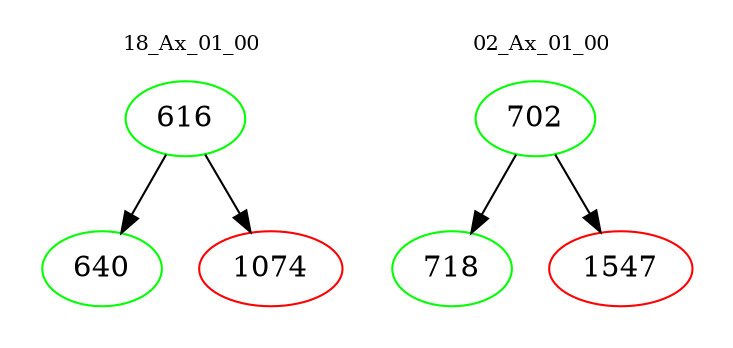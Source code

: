 digraph{
subgraph cluster_0 {
color = white
label = "18_Ax_01_00";
fontsize=10;
T0_616 [label="616", color="green"]
T0_616 -> T0_640 [color="black"]
T0_640 [label="640", color="green"]
T0_616 -> T0_1074 [color="black"]
T0_1074 [label="1074", color="red"]
}
subgraph cluster_1 {
color = white
label = "02_Ax_01_00";
fontsize=10;
T1_702 [label="702", color="green"]
T1_702 -> T1_718 [color="black"]
T1_718 [label="718", color="green"]
T1_702 -> T1_1547 [color="black"]
T1_1547 [label="1547", color="red"]
}
}
